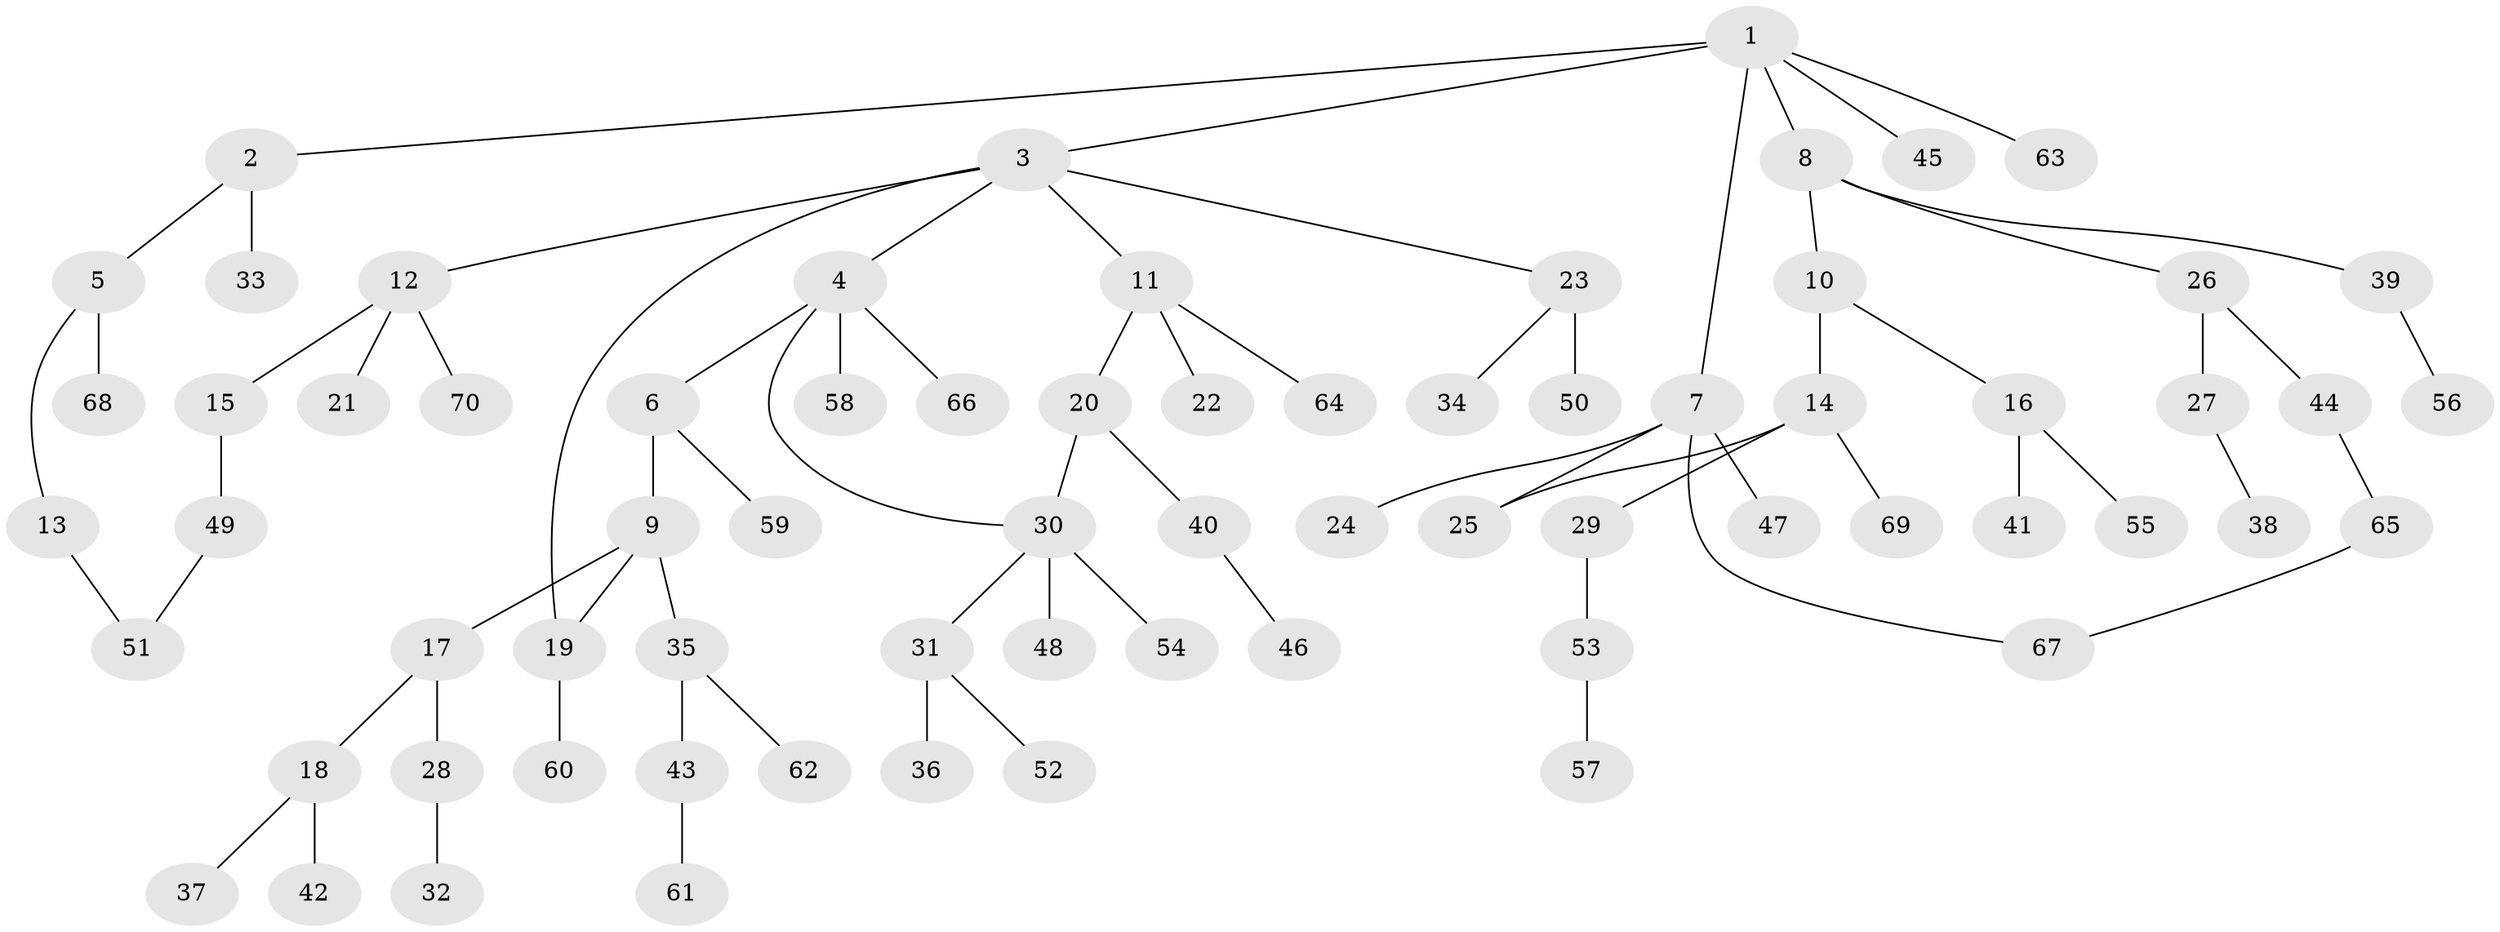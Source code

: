 // original degree distribution, {6: 0.02142857142857143, 4: 0.07857142857142857, 3: 0.12857142857142856, 1: 0.45, 5: 0.05, 2: 0.2714285714285714}
// Generated by graph-tools (version 1.1) at 2025/34/03/09/25 02:34:16]
// undirected, 70 vertices, 74 edges
graph export_dot {
graph [start="1"]
  node [color=gray90,style=filled];
  1;
  2;
  3;
  4;
  5;
  6;
  7;
  8;
  9;
  10;
  11;
  12;
  13;
  14;
  15;
  16;
  17;
  18;
  19;
  20;
  21;
  22;
  23;
  24;
  25;
  26;
  27;
  28;
  29;
  30;
  31;
  32;
  33;
  34;
  35;
  36;
  37;
  38;
  39;
  40;
  41;
  42;
  43;
  44;
  45;
  46;
  47;
  48;
  49;
  50;
  51;
  52;
  53;
  54;
  55;
  56;
  57;
  58;
  59;
  60;
  61;
  62;
  63;
  64;
  65;
  66;
  67;
  68;
  69;
  70;
  1 -- 2 [weight=1.0];
  1 -- 3 [weight=1.0];
  1 -- 7 [weight=1.0];
  1 -- 8 [weight=1.0];
  1 -- 45 [weight=1.0];
  1 -- 63 [weight=1.0];
  2 -- 5 [weight=1.0];
  2 -- 33 [weight=1.0];
  3 -- 4 [weight=1.0];
  3 -- 11 [weight=1.0];
  3 -- 12 [weight=1.0];
  3 -- 19 [weight=1.0];
  3 -- 23 [weight=1.0];
  4 -- 6 [weight=1.0];
  4 -- 30 [weight=1.0];
  4 -- 58 [weight=1.0];
  4 -- 66 [weight=1.0];
  5 -- 13 [weight=1.0];
  5 -- 68 [weight=1.0];
  6 -- 9 [weight=1.0];
  6 -- 59 [weight=1.0];
  7 -- 24 [weight=1.0];
  7 -- 25 [weight=1.0];
  7 -- 47 [weight=1.0];
  7 -- 67 [weight=1.0];
  8 -- 10 [weight=1.0];
  8 -- 26 [weight=1.0];
  8 -- 39 [weight=1.0];
  9 -- 17 [weight=1.0];
  9 -- 19 [weight=1.0];
  9 -- 35 [weight=1.0];
  10 -- 14 [weight=1.0];
  10 -- 16 [weight=1.0];
  11 -- 20 [weight=1.0];
  11 -- 22 [weight=1.0];
  11 -- 64 [weight=1.0];
  12 -- 15 [weight=1.0];
  12 -- 21 [weight=1.0];
  12 -- 70 [weight=1.0];
  13 -- 51 [weight=1.0];
  14 -- 25 [weight=1.0];
  14 -- 29 [weight=1.0];
  14 -- 69 [weight=1.0];
  15 -- 49 [weight=2.0];
  16 -- 41 [weight=1.0];
  16 -- 55 [weight=1.0];
  17 -- 18 [weight=1.0];
  17 -- 28 [weight=1.0];
  18 -- 37 [weight=1.0];
  18 -- 42 [weight=3.0];
  19 -- 60 [weight=1.0];
  20 -- 30 [weight=1.0];
  20 -- 40 [weight=1.0];
  23 -- 34 [weight=1.0];
  23 -- 50 [weight=3.0];
  26 -- 27 [weight=1.0];
  26 -- 44 [weight=1.0];
  27 -- 38 [weight=1.0];
  28 -- 32 [weight=3.0];
  29 -- 53 [weight=1.0];
  30 -- 31 [weight=1.0];
  30 -- 48 [weight=2.0];
  30 -- 54 [weight=1.0];
  31 -- 36 [weight=2.0];
  31 -- 52 [weight=1.0];
  35 -- 43 [weight=1.0];
  35 -- 62 [weight=1.0];
  39 -- 56 [weight=1.0];
  40 -- 46 [weight=1.0];
  43 -- 61 [weight=1.0];
  44 -- 65 [weight=1.0];
  49 -- 51 [weight=1.0];
  53 -- 57 [weight=1.0];
  65 -- 67 [weight=1.0];
}
